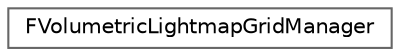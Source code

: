 digraph "Graphical Class Hierarchy"
{
 // INTERACTIVE_SVG=YES
 // LATEX_PDF_SIZE
  bgcolor="transparent";
  edge [fontname=Helvetica,fontsize=10,labelfontname=Helvetica,labelfontsize=10];
  node [fontname=Helvetica,fontsize=10,shape=box,height=0.2,width=0.4];
  rankdir="LR";
  Node0 [id="Node000000",label="FVolumetricLightmapGridManager",height=0.2,width=0.4,color="grey40", fillcolor="white", style="filled",URL="$d9/d1f/classFVolumetricLightmapGridManager.html",tooltip=" "];
}
